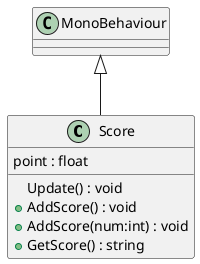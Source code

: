 @startuml
class Score {
    point : float
    Update() : void
    + AddScore() : void
    + AddScore(num:int) : void
    + GetScore() : string
}
MonoBehaviour <|-- Score
@enduml
